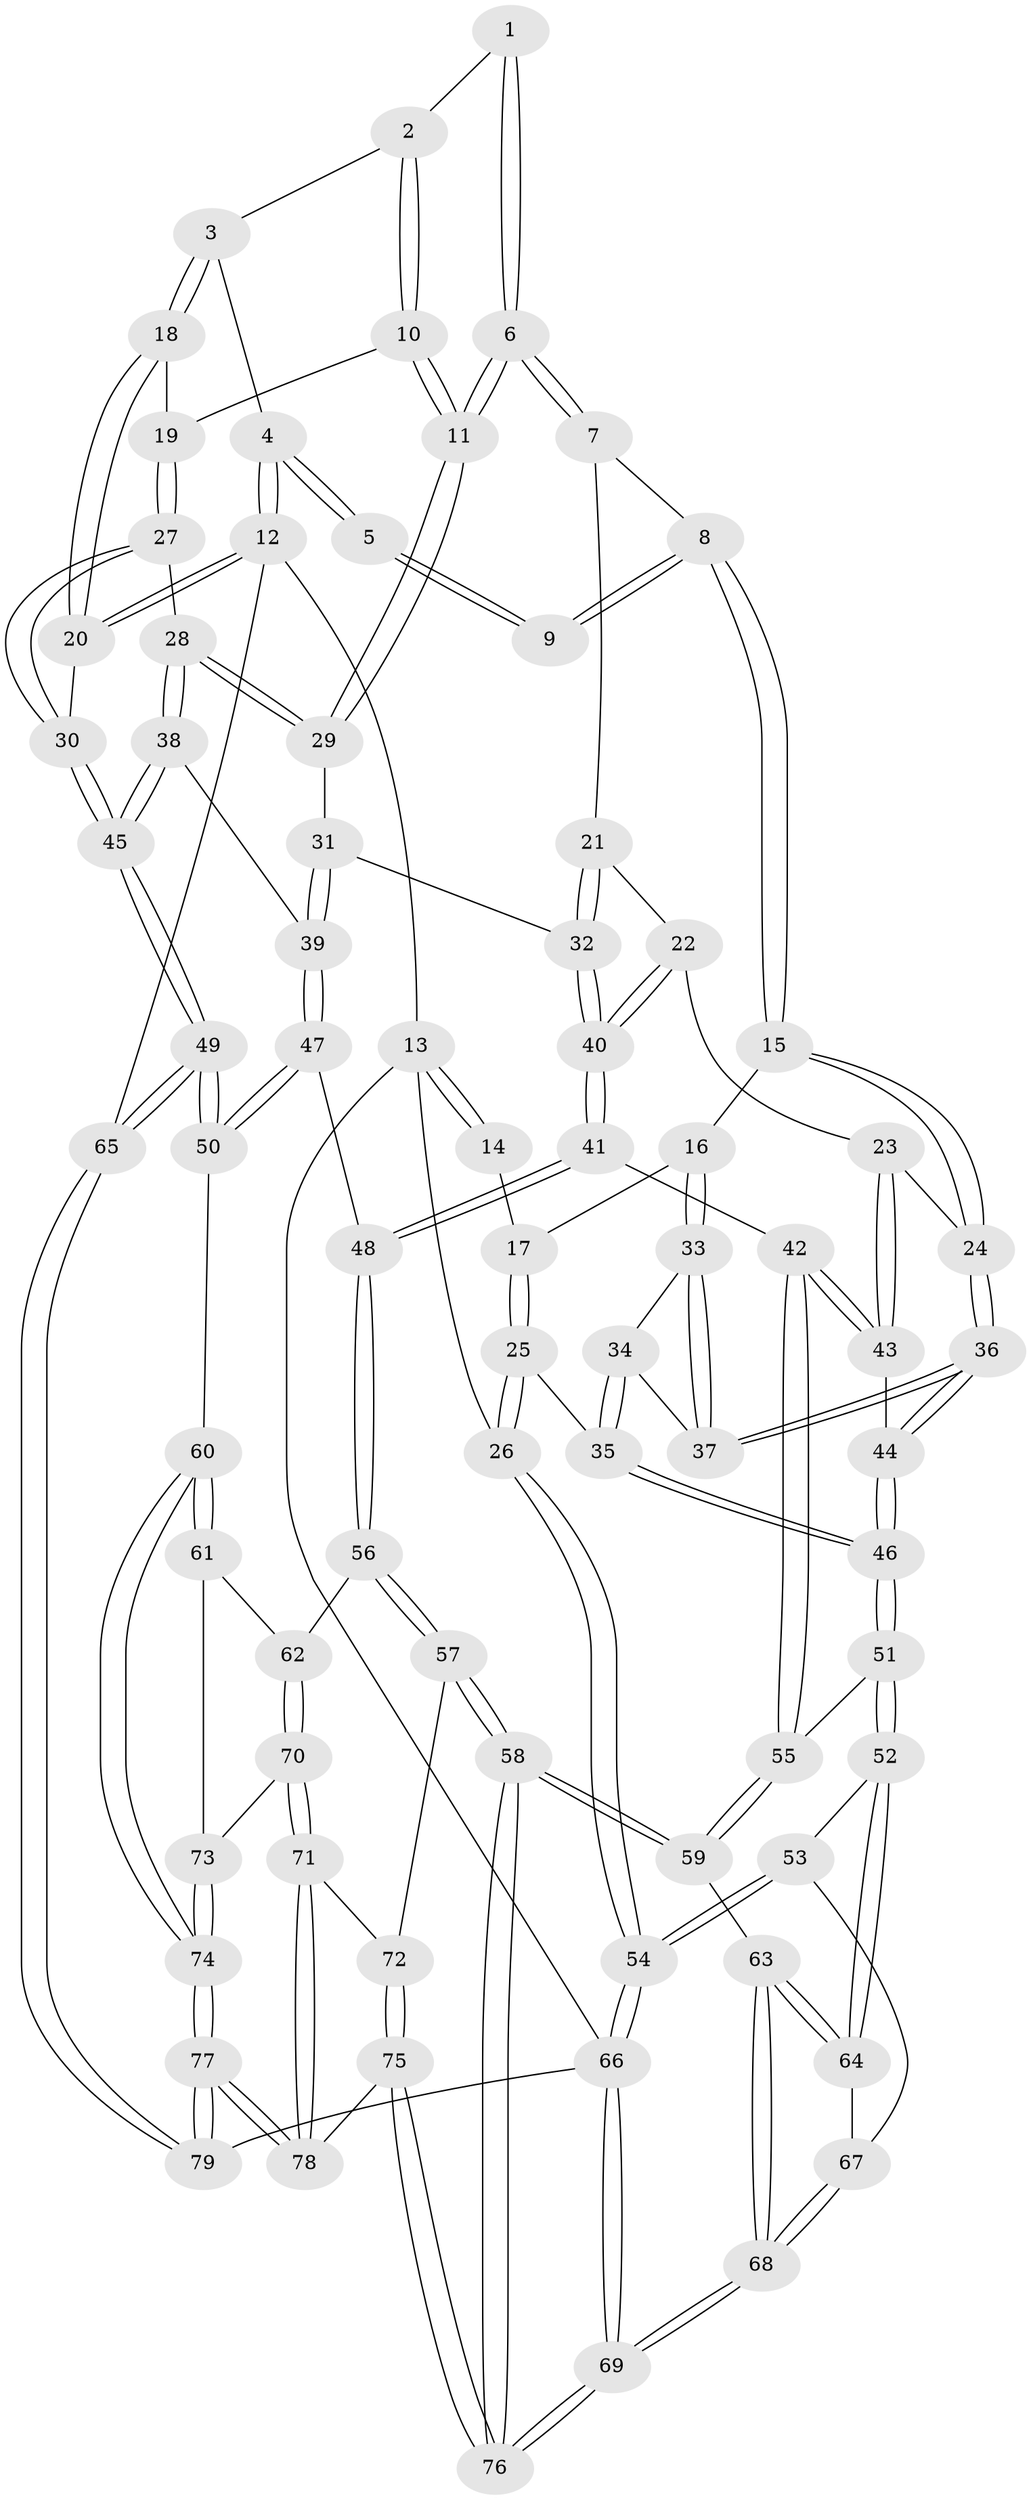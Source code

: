 // coarse degree distribution, {2: 0.17391304347826086, 7: 0.08695652173913043, 3: 0.17391304347826086, 5: 0.21739130434782608, 4: 0.21739130434782608, 6: 0.043478260869565216, 8: 0.043478260869565216, 1: 0.043478260869565216}
// Generated by graph-tools (version 1.1) at 2025/05/03/04/25 22:05:00]
// undirected, 79 vertices, 194 edges
graph export_dot {
graph [start="1"]
  node [color=gray90,style=filled];
  1 [pos="+0.6211546801967992+0"];
  2 [pos="+0.7089121429240475+0.011584681664272308"];
  3 [pos="+0.8744196974496111+0.05683024614001523"];
  4 [pos="+1+0"];
  5 [pos="+0.5824604399074002+0"];
  6 [pos="+0.6076946719299483+0.14655035796356408"];
  7 [pos="+0.4996814276913401+0.1632912912104744"];
  8 [pos="+0.3310611848269998+0.05599117238728293"];
  9 [pos="+0.3101080309370388+0"];
  10 [pos="+0.7739070760797354+0.12098197715679715"];
  11 [pos="+0.6316055764640346+0.18098047939664585"];
  12 [pos="+1+0"];
  13 [pos="+0+0"];
  14 [pos="+0.08943464682293158+0"];
  15 [pos="+0.3037043880015959+0.141345966106196"];
  16 [pos="+0.20220231041812534+0.20405613946622286"];
  17 [pos="+0.09056667721986893+0.15661967135607735"];
  18 [pos="+0.8658730453551003+0.11365194320336285"];
  19 [pos="+0.8558239431398554+0.14268696303991085"];
  20 [pos="+1+0.09540586816812963"];
  21 [pos="+0.4793034501648351+0.2122491266424187"];
  22 [pos="+0.393200850476095+0.27590312499512676"];
  23 [pos="+0.37684214552774353+0.27744221101643357"];
  24 [pos="+0.36723336630358827+0.27451589016478706"];
  25 [pos="+0+0.29228620277946654"];
  26 [pos="+0+0.29900790856065645"];
  27 [pos="+0.8739820938913918+0.22739528854129182"];
  28 [pos="+0.7611789700303466+0.2743407231321519"];
  29 [pos="+0.6342395188252282+0.1903807886262889"];
  30 [pos="+1+0.39803866666422105"];
  31 [pos="+0.5990210444368329+0.26207058592533017"];
  32 [pos="+0.5507569148815793+0.3334303375201702"];
  33 [pos="+0.19802759367535394+0.22397011939985573"];
  34 [pos="+0.15974119061846678+0.29378171689246535"];
  35 [pos="+0.10090406098155283+0.36336865580384636"];
  36 [pos="+0.2974078081160492+0.351292601776434"];
  37 [pos="+0.2876674067008535+0.3426079364717806"];
  38 [pos="+0.7405609366955589+0.34621115704263594"];
  39 [pos="+0.7212604563188459+0.3703647308211918"];
  40 [pos="+0.547942968229414+0.34173140244838307"];
  41 [pos="+0.5664847914314133+0.4991309265280893"];
  42 [pos="+0.5539803217891098+0.4962747601930652"];
  43 [pos="+0.44180878195674284+0.43803045928489354"];
  44 [pos="+0.27719604425083977+0.42623982905094493"];
  45 [pos="+1+0.5414318338728844"];
  46 [pos="+0.19591690004164036+0.501425877840538"];
  47 [pos="+0.6588868486871777+0.472498297141775"];
  48 [pos="+0.5686606676113168+0.5012944542335903"];
  49 [pos="+1+0.5844916108385099"];
  50 [pos="+1+0.5998489938250419"];
  51 [pos="+0.1957502864188811+0.5032179189055557"];
  52 [pos="+0.05342194798174683+0.5903604115645945"];
  53 [pos="+0+0.6211209941922069"];
  54 [pos="+0+0.6092564072375702"];
  55 [pos="+0.2513005072593135+0.5687129369625793"];
  56 [pos="+0.5609293706645148+0.663765440254682"];
  57 [pos="+0.45482139743350547+0.7362109951580834"];
  58 [pos="+0.3250138525845901+0.7571259656975853"];
  59 [pos="+0.32180526982884905+0.7560181901330529"];
  60 [pos="+0.8691682920809166+0.7333324586918287"];
  61 [pos="+0.7140921773780621+0.7278118083872676"];
  62 [pos="+0.5936529454126247+0.6853196684350996"];
  63 [pos="+0.2765336223781186+0.7753040352252294"];
  64 [pos="+0.2379726473090391+0.7580823537272662"];
  65 [pos="+1+0.5905156399333985"];
  66 [pos="+0+1"];
  67 [pos="+0.04481776239310423+0.6906365769994453"];
  68 [pos="+0.10442114122584516+0.9202517724327748"];
  69 [pos="+0+1"];
  70 [pos="+0.6167054467737549+0.8755377514060091"];
  71 [pos="+0.5860198996390832+0.953410382139737"];
  72 [pos="+0.4616987994749359+0.7547818527498711"];
  73 [pos="+0.690192756950693+0.8581676836527684"];
  74 [pos="+0.790265973361611+1"];
  75 [pos="+0.4862827394953133+1"];
  76 [pos="+0.39899115770132143+1"];
  77 [pos="+0.7810716855438636+1"];
  78 [pos="+0.5967896210021765+1"];
  79 [pos="+0.8086068907564167+1"];
  1 -- 2;
  1 -- 6;
  1 -- 6;
  2 -- 3;
  2 -- 10;
  2 -- 10;
  3 -- 4;
  3 -- 18;
  3 -- 18;
  4 -- 5;
  4 -- 5;
  4 -- 12;
  4 -- 12;
  5 -- 9;
  5 -- 9;
  6 -- 7;
  6 -- 7;
  6 -- 11;
  6 -- 11;
  7 -- 8;
  7 -- 21;
  8 -- 9;
  8 -- 9;
  8 -- 15;
  8 -- 15;
  10 -- 11;
  10 -- 11;
  10 -- 19;
  11 -- 29;
  11 -- 29;
  12 -- 13;
  12 -- 20;
  12 -- 20;
  12 -- 65;
  13 -- 14;
  13 -- 14;
  13 -- 26;
  13 -- 66;
  14 -- 17;
  15 -- 16;
  15 -- 24;
  15 -- 24;
  16 -- 17;
  16 -- 33;
  16 -- 33;
  17 -- 25;
  17 -- 25;
  18 -- 19;
  18 -- 20;
  18 -- 20;
  19 -- 27;
  19 -- 27;
  20 -- 30;
  21 -- 22;
  21 -- 32;
  21 -- 32;
  22 -- 23;
  22 -- 40;
  22 -- 40;
  23 -- 24;
  23 -- 43;
  23 -- 43;
  24 -- 36;
  24 -- 36;
  25 -- 26;
  25 -- 26;
  25 -- 35;
  26 -- 54;
  26 -- 54;
  27 -- 28;
  27 -- 30;
  27 -- 30;
  28 -- 29;
  28 -- 29;
  28 -- 38;
  28 -- 38;
  29 -- 31;
  30 -- 45;
  30 -- 45;
  31 -- 32;
  31 -- 39;
  31 -- 39;
  32 -- 40;
  32 -- 40;
  33 -- 34;
  33 -- 37;
  33 -- 37;
  34 -- 35;
  34 -- 35;
  34 -- 37;
  35 -- 46;
  35 -- 46;
  36 -- 37;
  36 -- 37;
  36 -- 44;
  36 -- 44;
  38 -- 39;
  38 -- 45;
  38 -- 45;
  39 -- 47;
  39 -- 47;
  40 -- 41;
  40 -- 41;
  41 -- 42;
  41 -- 48;
  41 -- 48;
  42 -- 43;
  42 -- 43;
  42 -- 55;
  42 -- 55;
  43 -- 44;
  44 -- 46;
  44 -- 46;
  45 -- 49;
  45 -- 49;
  46 -- 51;
  46 -- 51;
  47 -- 48;
  47 -- 50;
  47 -- 50;
  48 -- 56;
  48 -- 56;
  49 -- 50;
  49 -- 50;
  49 -- 65;
  49 -- 65;
  50 -- 60;
  51 -- 52;
  51 -- 52;
  51 -- 55;
  52 -- 53;
  52 -- 64;
  52 -- 64;
  53 -- 54;
  53 -- 54;
  53 -- 67;
  54 -- 66;
  54 -- 66;
  55 -- 59;
  55 -- 59;
  56 -- 57;
  56 -- 57;
  56 -- 62;
  57 -- 58;
  57 -- 58;
  57 -- 72;
  58 -- 59;
  58 -- 59;
  58 -- 76;
  58 -- 76;
  59 -- 63;
  60 -- 61;
  60 -- 61;
  60 -- 74;
  60 -- 74;
  61 -- 62;
  61 -- 73;
  62 -- 70;
  62 -- 70;
  63 -- 64;
  63 -- 64;
  63 -- 68;
  63 -- 68;
  64 -- 67;
  65 -- 79;
  65 -- 79;
  66 -- 69;
  66 -- 69;
  66 -- 79;
  67 -- 68;
  67 -- 68;
  68 -- 69;
  68 -- 69;
  69 -- 76;
  69 -- 76;
  70 -- 71;
  70 -- 71;
  70 -- 73;
  71 -- 72;
  71 -- 78;
  71 -- 78;
  72 -- 75;
  72 -- 75;
  73 -- 74;
  73 -- 74;
  74 -- 77;
  74 -- 77;
  75 -- 76;
  75 -- 76;
  75 -- 78;
  77 -- 78;
  77 -- 78;
  77 -- 79;
  77 -- 79;
}
